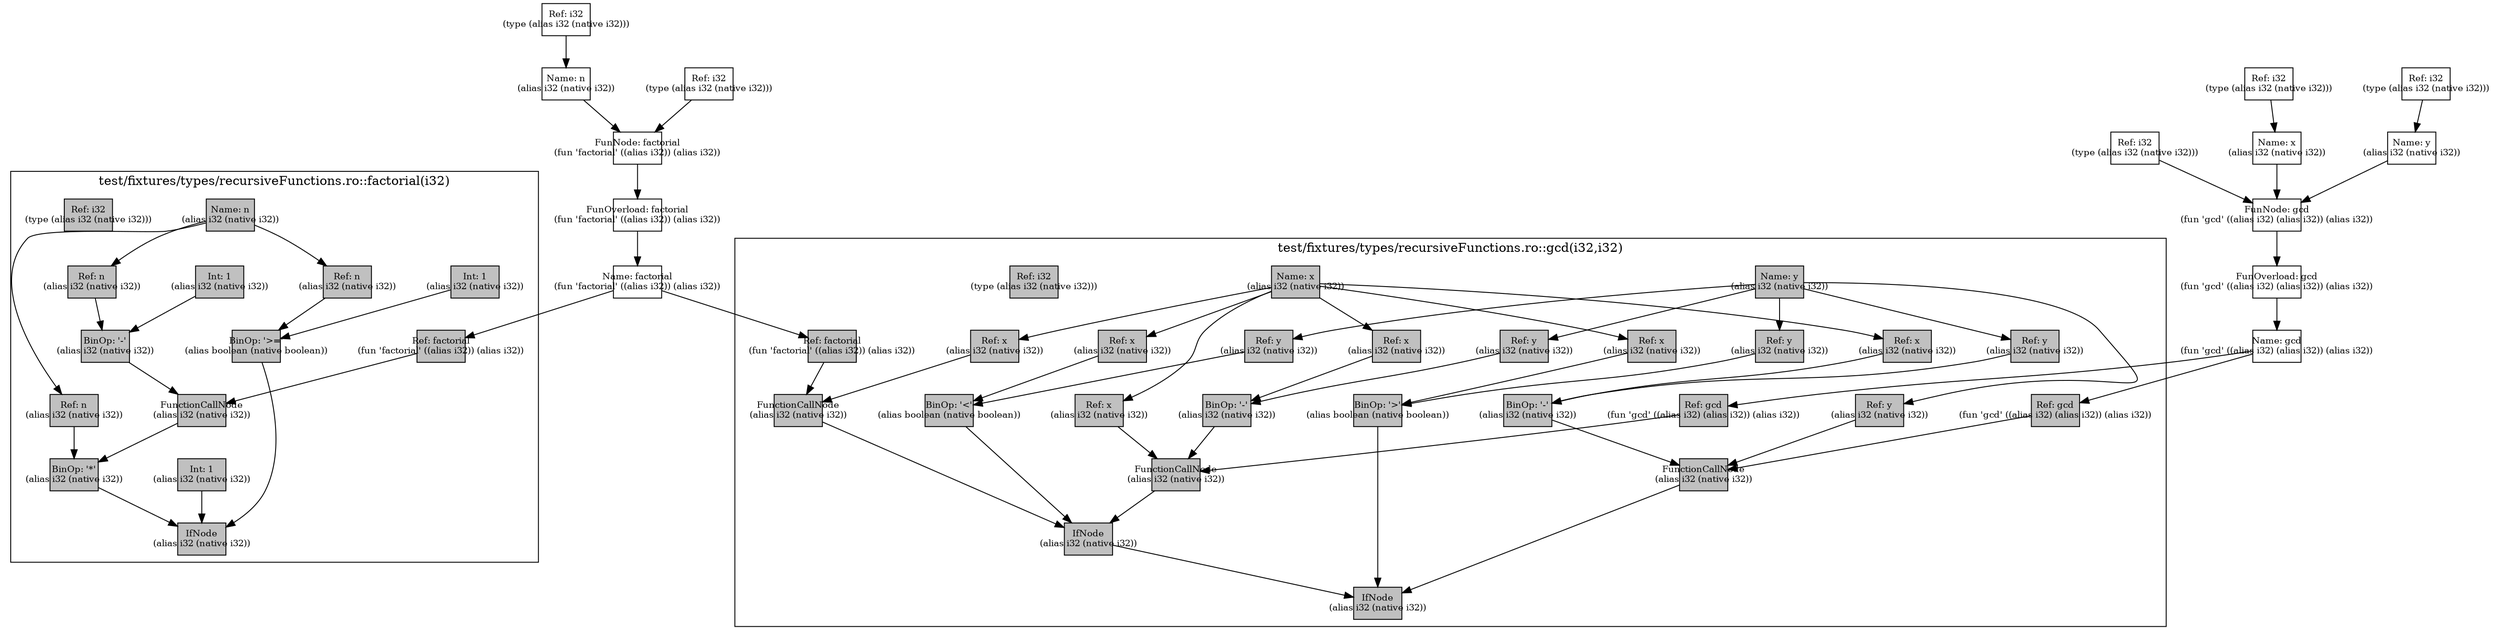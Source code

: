 digraph Document {
  node [shape=box,fixedsize=shape fontsize=10]
  1 [label="FunOverload: factorial\n(fun 'factorial' ((alias i32)) (alias i32))", fillcolor=grey];
  2 [label="FunNode: factorial\n(fun 'factorial' ((alias i32)) (alias i32))", fillcolor=grey];
  3 [label="Ref: i32\n(type (alias i32 (native i32)))", fillcolor=grey];
  4 [label="Name: n\n(alias i32 (native i32))", fillcolor=grey];
  5 [label="Ref: i32\n(type (alias i32 (native i32)))", fillcolor=grey];
  6 [label="Name: factorial\n(fun 'factorial' ((alias i32)) (alias i32))", fillcolor=grey];
  7 [label="FunOverload: gcd\n(fun 'gcd' ((alias i32) (alias i32)) (alias i32))", fillcolor=grey];
  8 [label="FunNode: gcd\n(fun 'gcd' ((alias i32) (alias i32)) (alias i32))", fillcolor=grey];
  9 [label="Ref: i32\n(type (alias i32 (native i32)))", fillcolor=grey];
  10 [label="Name: x\n(alias i32 (native i32))", fillcolor=grey];
  11 [label="Ref: i32\n(type (alias i32 (native i32)))", fillcolor=grey];
  12 [label="Name: y\n(alias i32 (native i32))", fillcolor=grey];
  13 [label="Ref: i32\n(type (alias i32 (native i32)))", fillcolor=grey];
  14 [label="Name: gcd\n(fun 'gcd' ((alias i32) (alias i32)) (alias i32))", fillcolor=grey];
  subgraph cluster0 {
    node [style=filled, fillcolor=grey];
    15 [label="Name: n\n(alias i32 (native i32))", fillcolor=grey];
    16 [label="IfNode\n(alias i32 (native i32))", fillcolor=grey];
    17 [label="BinOp: '*'\n(alias i32 (native i32))", fillcolor=grey];
    18 [label="Ref: n\n(alias i32 (native i32))", fillcolor=grey];
    19 [label="FunctionCallNode\n(alias i32 (native i32))", fillcolor=grey];
    20 [label="Ref: factorial\n(fun 'factorial' ((alias i32)) (alias i32))", fillcolor=grey];
    21 [label="BinOp: '-'\n(alias i32 (native i32))", fillcolor=grey];
    22 [label="Ref: n\n(alias i32 (native i32))", fillcolor=grey];
    23 [label="Int: 1\n(alias i32 (native i32))", fillcolor=grey];
    24 [label="BinOp: '>='\n(alias boolean (native boolean))", fillcolor=grey];
    25 [label="Ref: n\n(alias i32 (native i32))", fillcolor=grey];
    26 [label="Int: 1\n(alias i32 (native i32))", fillcolor=grey];
    27 [label="Int: 1\n(alias i32 (native i32))", fillcolor=grey];
    28 [label="Ref: i32\n(type (alias i32 (native i32)))", fillcolor=grey];
    15 -> 18[taillabel="" labeldistance="1" fontname="times  italic" fontsize = 10 color="black" ];
    15 -> 22[taillabel="" labeldistance="1" fontname="times  italic" fontsize = 10 color="black" ];
    15 -> 25[taillabel="" labeldistance="1" fontname="times  italic" fontsize = 10 color="black" ];
    17 -> 16[taillabel="" labeldistance="1" fontname="times  italic" fontsize = 10 color="black" ];
    18 -> 17[taillabel="" labeldistance="1" fontname="times  italic" fontsize = 10 color="black" ];
    19 -> 17[taillabel="" labeldistance="1" fontname="times  italic" fontsize = 10 color="black" ];
    20 -> 19[taillabel="" labeldistance="1" fontname="times  italic" fontsize = 10 color="black" ];
    21 -> 19[taillabel="" labeldistance="1" fontname="times  italic" fontsize = 10 color="black" ];
    22 -> 21[taillabel="" labeldistance="1" fontname="times  italic" fontsize = 10 color="black" ];
    23 -> 21[taillabel="" labeldistance="1" fontname="times  italic" fontsize = 10 color="black" ];
    24 -> 16[taillabel="" labeldistance="1" fontname="times  italic" fontsize = 10 color="black" ];
    25 -> 24[taillabel="" labeldistance="1" fontname="times  italic" fontsize = 10 color="black" ];
    26 -> 24[taillabel="" labeldistance="1" fontname="times  italic" fontsize = 10 color="black" ];
    27 -> 16[taillabel="" labeldistance="1" fontname="times  italic" fontsize = 10 color="black" ];
  label = "test/fixtures/types/recursiveFunctions.ro::factorial(i32)";
}
  subgraph cluster1 {
    node [style=filled, fillcolor=grey];
    29 [label="Name: x\n(alias i32 (native i32))", fillcolor=grey];
    30 [label="Name: y\n(alias i32 (native i32))", fillcolor=grey];
    31 [label="IfNode\n(alias i32 (native i32))", fillcolor=grey];
    32 [label="FunctionCallNode\n(alias i32 (native i32))", fillcolor=grey];
    33 [label="Ref: gcd\n(fun 'gcd' ((alias i32) (alias i32)) (alias i32))", fillcolor=grey];
    34 [label="BinOp: '-'\n(alias i32 (native i32))", fillcolor=grey];
    35 [label="Ref: x\n(alias i32 (native i32))", fillcolor=grey];
    36 [label="Ref: y\n(alias i32 (native i32))", fillcolor=grey];
    37 [label="Ref: y\n(alias i32 (native i32))", fillcolor=grey];
    38 [label="BinOp: '>'\n(alias boolean (native boolean))", fillcolor=grey];
    39 [label="Ref: x\n(alias i32 (native i32))", fillcolor=grey];
    40 [label="Ref: y\n(alias i32 (native i32))", fillcolor=grey];
    41 [label="IfNode\n(alias i32 (native i32))", fillcolor=grey];
    42 [label="FunctionCallNode\n(alias i32 (native i32))", fillcolor=grey];
    43 [label="Ref: gcd\n(fun 'gcd' ((alias i32) (alias i32)) (alias i32))", fillcolor=grey];
    44 [label="Ref: x\n(alias i32 (native i32))", fillcolor=grey];
    45 [label="BinOp: '-'\n(alias i32 (native i32))", fillcolor=grey];
    46 [label="Ref: y\n(alias i32 (native i32))", fillcolor=grey];
    47 [label="Ref: x\n(alias i32 (native i32))", fillcolor=grey];
    48 [label="BinOp: '<'\n(alias boolean (native boolean))", fillcolor=grey];
    49 [label="Ref: x\n(alias i32 (native i32))", fillcolor=grey];
    50 [label="Ref: y\n(alias i32 (native i32))", fillcolor=grey];
    51 [label="FunctionCallNode\n(alias i32 (native i32))", fillcolor=grey];
    52 [label="Ref: factorial\n(fun 'factorial' ((alias i32)) (alias i32))", fillcolor=grey];
    53 [label="Ref: x\n(alias i32 (native i32))", fillcolor=grey];
    54 [label="Ref: i32\n(type (alias i32 (native i32)))", fillcolor=grey];
    29 -> 35[taillabel="" labeldistance="1" fontname="times  italic" fontsize = 10 color="black" ];
    29 -> 39[taillabel="" labeldistance="1" fontname="times  italic" fontsize = 10 color="black" ];
    29 -> 44[taillabel="" labeldistance="1" fontname="times  italic" fontsize = 10 color="black" ];
    29 -> 47[taillabel="" labeldistance="1" fontname="times  italic" fontsize = 10 color="black" ];
    29 -> 49[taillabel="" labeldistance="1" fontname="times  italic" fontsize = 10 color="black" ];
    29 -> 53[taillabel="" labeldistance="1" fontname="times  italic" fontsize = 10 color="black" ];
    30 -> 36[taillabel="" labeldistance="1" fontname="times  italic" fontsize = 10 color="black" ];
    30 -> 37[taillabel="" labeldistance="1" fontname="times  italic" fontsize = 10 color="black" ];
    30 -> 40[taillabel="" labeldistance="1" fontname="times  italic" fontsize = 10 color="black" ];
    30 -> 46[taillabel="" labeldistance="1" fontname="times  italic" fontsize = 10 color="black" ];
    30 -> 50[taillabel="" labeldistance="1" fontname="times  italic" fontsize = 10 color="black" ];
    32 -> 31[taillabel="" labeldistance="1" fontname="times  italic" fontsize = 10 color="black" ];
    33 -> 32[taillabel="" labeldistance="1" fontname="times  italic" fontsize = 10 color="black" ];
    34 -> 32[taillabel="" labeldistance="1" fontname="times  italic" fontsize = 10 color="black" ];
    35 -> 34[taillabel="" labeldistance="1" fontname="times  italic" fontsize = 10 color="black" ];
    36 -> 34[taillabel="" labeldistance="1" fontname="times  italic" fontsize = 10 color="black" ];
    37 -> 32[taillabel="" labeldistance="1" fontname="times  italic" fontsize = 10 color="black" ];
    38 -> 31[taillabel="" labeldistance="1" fontname="times  italic" fontsize = 10 color="black" ];
    39 -> 38[taillabel="" labeldistance="1" fontname="times  italic" fontsize = 10 color="black" ];
    40 -> 38[taillabel="" labeldistance="1" fontname="times  italic" fontsize = 10 color="black" ];
    41 -> 31[taillabel="" labeldistance="1" fontname="times  italic" fontsize = 10 color="black" ];
    42 -> 41[taillabel="" labeldistance="1" fontname="times  italic" fontsize = 10 color="black" ];
    43 -> 42[taillabel="" labeldistance="1" fontname="times  italic" fontsize = 10 color="black" ];
    44 -> 42[taillabel="" labeldistance="1" fontname="times  italic" fontsize = 10 color="black" ];
    45 -> 42[taillabel="" labeldistance="1" fontname="times  italic" fontsize = 10 color="black" ];
    46 -> 45[taillabel="" labeldistance="1" fontname="times  italic" fontsize = 10 color="black" ];
    47 -> 45[taillabel="" labeldistance="1" fontname="times  italic" fontsize = 10 color="black" ];
    48 -> 41[taillabel="" labeldistance="1" fontname="times  italic" fontsize = 10 color="black" ];
    49 -> 48[taillabel="" labeldistance="1" fontname="times  italic" fontsize = 10 color="black" ];
    50 -> 48[taillabel="" labeldistance="1" fontname="times  italic" fontsize = 10 color="black" ];
    51 -> 41[taillabel="" labeldistance="1" fontname="times  italic" fontsize = 10 color="black" ];
    52 -> 51[taillabel="" labeldistance="1" fontname="times  italic" fontsize = 10 color="black" ];
    53 -> 51[taillabel="" labeldistance="1" fontname="times  italic" fontsize = 10 color="black" ];
  label = "test/fixtures/types/recursiveFunctions.ro::gcd(i32,i32)";
}
  1 -> 6[taillabel="" labeldistance="1" fontname="times  italic" fontsize = 10 color="black" ];
  2 -> 1[taillabel="" labeldistance="1" fontname="times  italic" fontsize = 10 color="black" ];
  3 -> 4[taillabel="" labeldistance="1" fontname="times  italic" fontsize = 10 color="black" ];
  4 -> 2[taillabel="" labeldistance="1" fontname="times  italic" fontsize = 10 color="black" ];
  5 -> 2[taillabel="" labeldistance="1" fontname="times  italic" fontsize = 10 color="black" ];
  6 -> 20[taillabel="" labeldistance="1" fontname="times  italic" fontsize = 10 color="black" ];
  6 -> 52[taillabel="" labeldistance="1" fontname="times  italic" fontsize = 10 color="black" ];
  7 -> 14[taillabel="" labeldistance="1" fontname="times  italic" fontsize = 10 color="black" ];
  8 -> 7[taillabel="" labeldistance="1" fontname="times  italic" fontsize = 10 color="black" ];
  9 -> 10[taillabel="" labeldistance="1" fontname="times  italic" fontsize = 10 color="black" ];
  10 -> 8[taillabel="" labeldistance="1" fontname="times  italic" fontsize = 10 color="black" ];
  11 -> 12[taillabel="" labeldistance="1" fontname="times  italic" fontsize = 10 color="black" ];
  12 -> 8[taillabel="" labeldistance="1" fontname="times  italic" fontsize = 10 color="black" ];
  13 -> 8[taillabel="" labeldistance="1" fontname="times  italic" fontsize = 10 color="black" ];
  14 -> 33[taillabel="" labeldistance="1" fontname="times  italic" fontsize = 10 color="black" ];
  14 -> 43[taillabel="" labeldistance="1" fontname="times  italic" fontsize = 10 color="black" ];
  label="";
}
